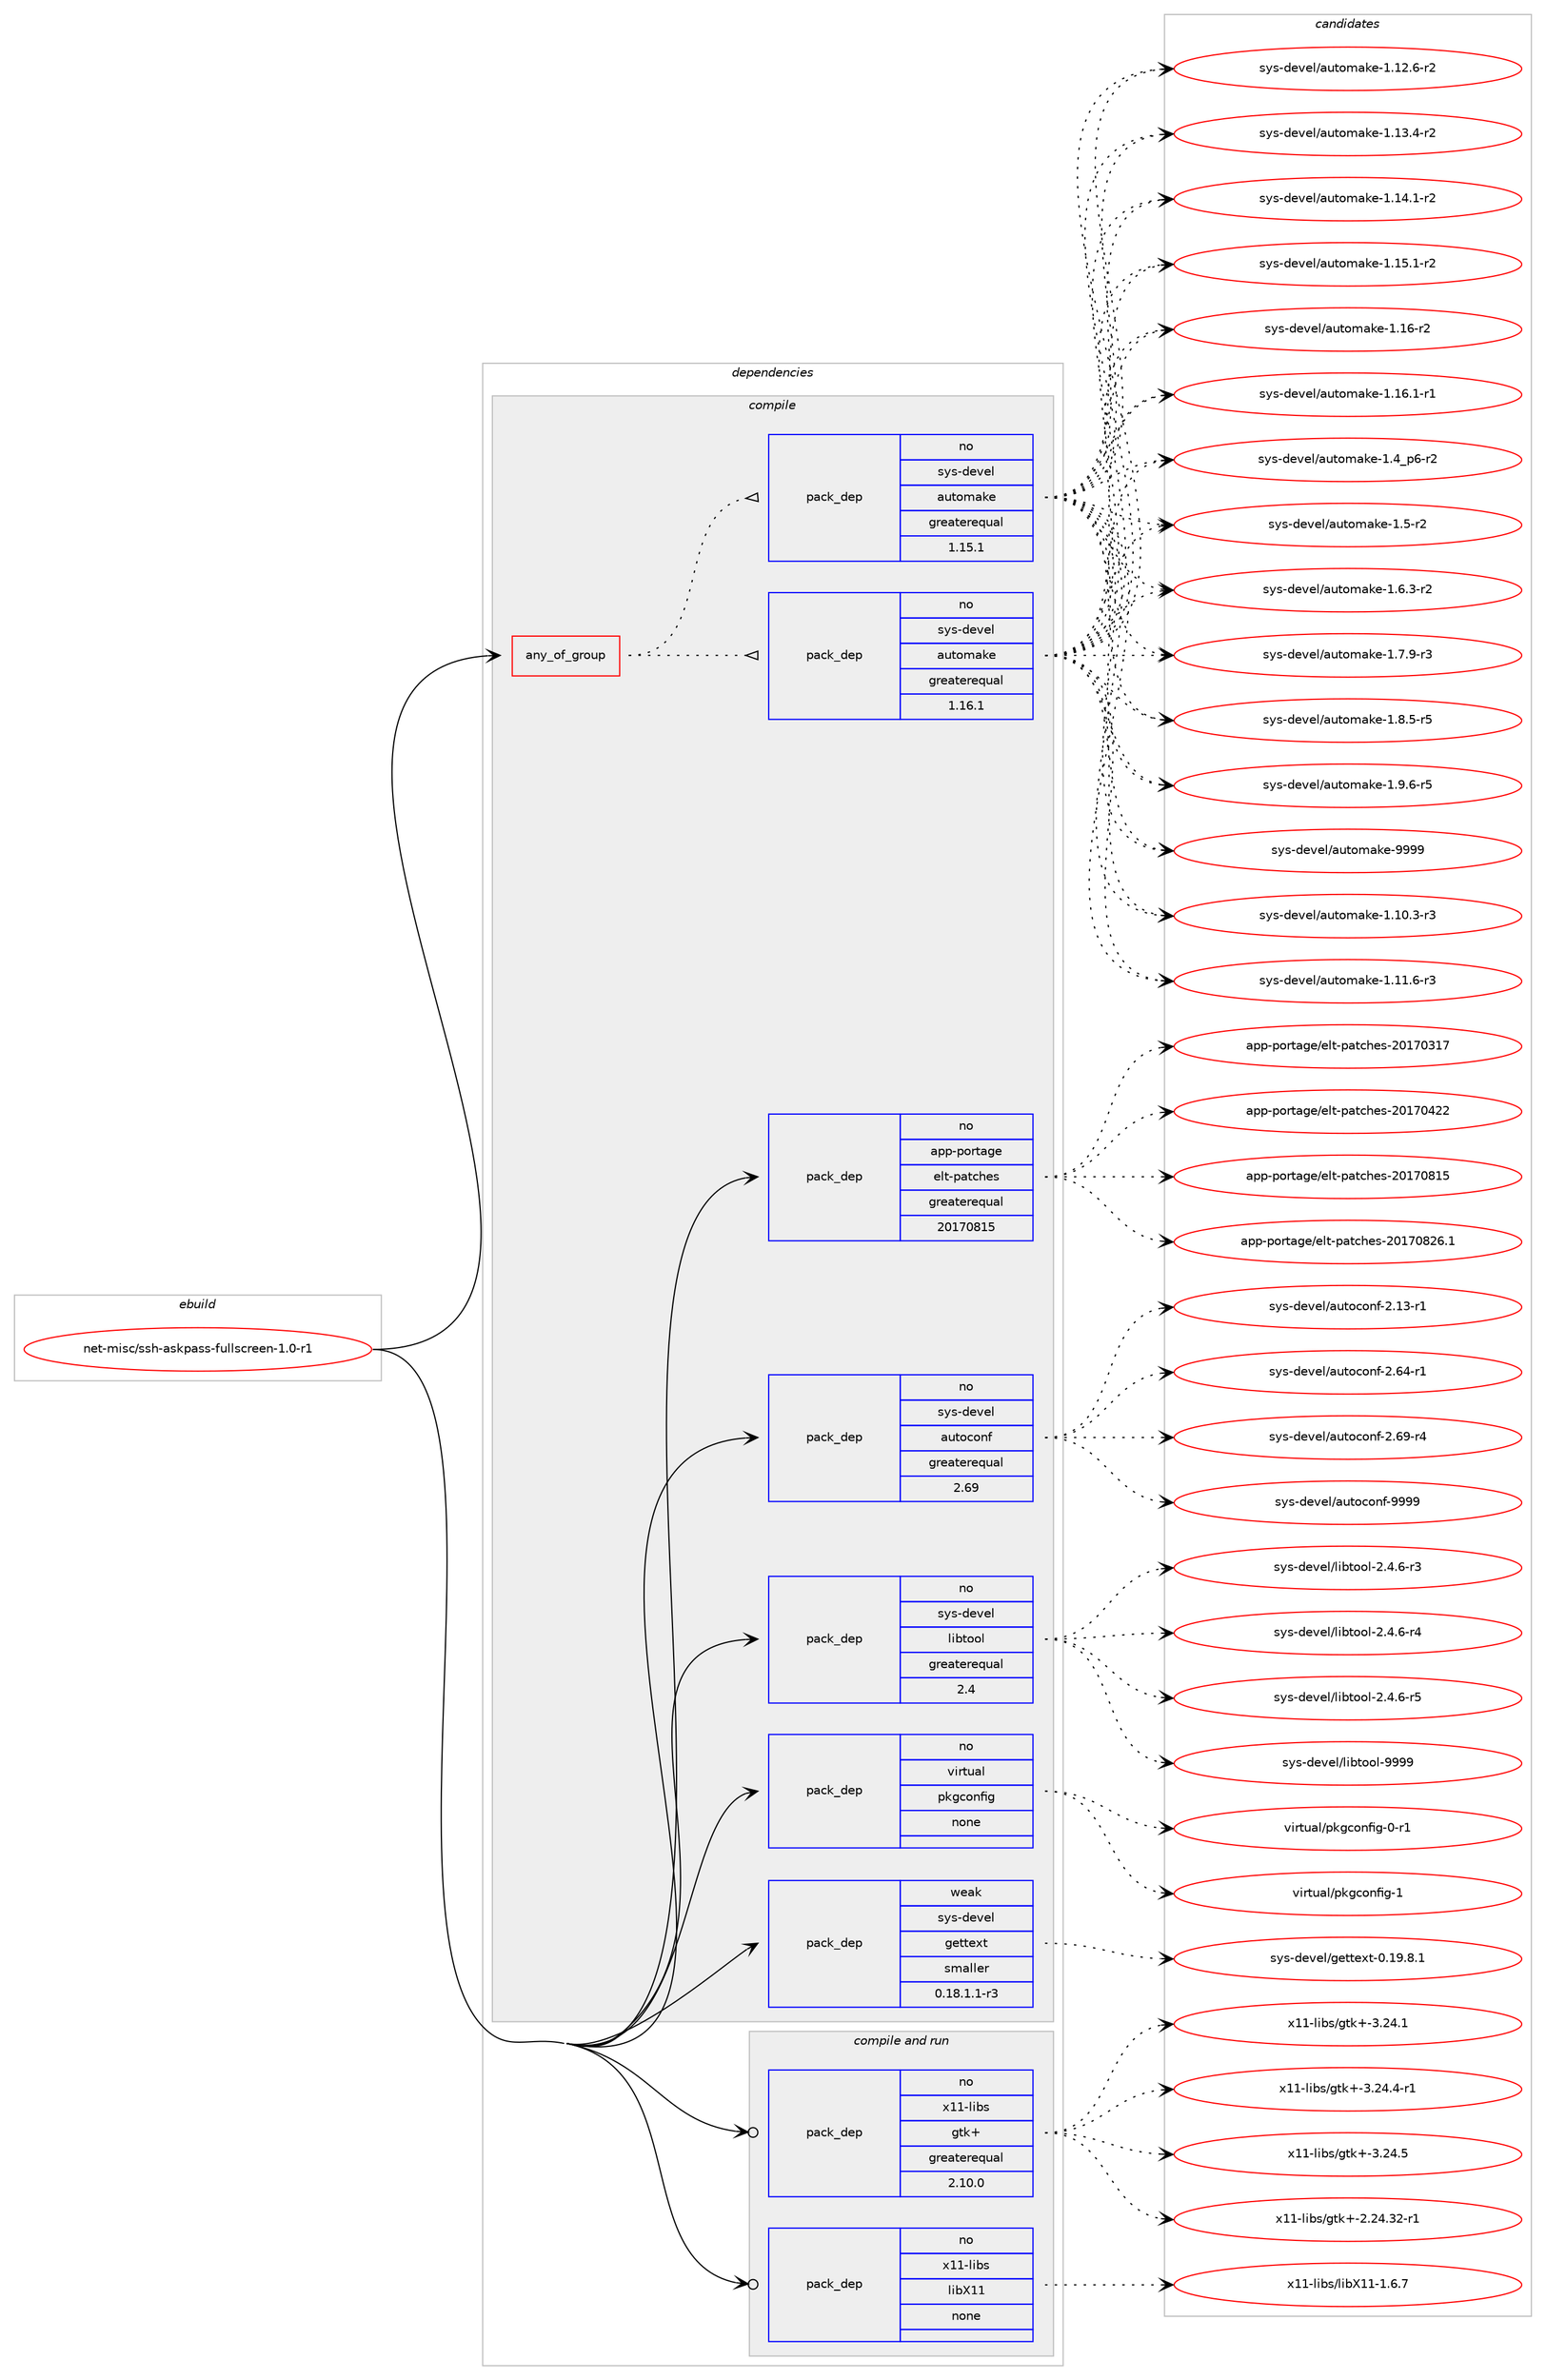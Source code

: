 digraph prolog {

# *************
# Graph options
# *************

newrank=true;
concentrate=true;
compound=true;
graph [rankdir=LR,fontname=Helvetica,fontsize=10,ranksep=1.5];#, ranksep=2.5, nodesep=0.2];
edge  [arrowhead=vee];
node  [fontname=Helvetica,fontsize=10];

# **********
# The ebuild
# **********

subgraph cluster_leftcol {
color=gray;
rank=same;
label=<<i>ebuild</i>>;
id [label="net-misc/ssh-askpass-fullscreen-1.0-r1", color=red, width=4, href="../net-misc/ssh-askpass-fullscreen-1.0-r1.svg"];
}

# ****************
# The dependencies
# ****************

subgraph cluster_midcol {
color=gray;
label=<<i>dependencies</i>>;
subgraph cluster_compile {
fillcolor="#eeeeee";
style=filled;
label=<<i>compile</i>>;
subgraph any26464 {
dependency1672660 [label=<<TABLE BORDER="0" CELLBORDER="1" CELLSPACING="0" CELLPADDING="4"><TR><TD CELLPADDING="10">any_of_group</TD></TR></TABLE>>, shape=none, color=red];subgraph pack1195983 {
dependency1672661 [label=<<TABLE BORDER="0" CELLBORDER="1" CELLSPACING="0" CELLPADDING="4" WIDTH="220"><TR><TD ROWSPAN="6" CELLPADDING="30">pack_dep</TD></TR><TR><TD WIDTH="110">no</TD></TR><TR><TD>sys-devel</TD></TR><TR><TD>automake</TD></TR><TR><TD>greaterequal</TD></TR><TR><TD>1.16.1</TD></TR></TABLE>>, shape=none, color=blue];
}
dependency1672660:e -> dependency1672661:w [weight=20,style="dotted",arrowhead="oinv"];
subgraph pack1195984 {
dependency1672662 [label=<<TABLE BORDER="0" CELLBORDER="1" CELLSPACING="0" CELLPADDING="4" WIDTH="220"><TR><TD ROWSPAN="6" CELLPADDING="30">pack_dep</TD></TR><TR><TD WIDTH="110">no</TD></TR><TR><TD>sys-devel</TD></TR><TR><TD>automake</TD></TR><TR><TD>greaterequal</TD></TR><TR><TD>1.15.1</TD></TR></TABLE>>, shape=none, color=blue];
}
dependency1672660:e -> dependency1672662:w [weight=20,style="dotted",arrowhead="oinv"];
}
id:e -> dependency1672660:w [weight=20,style="solid",arrowhead="vee"];
subgraph pack1195985 {
dependency1672663 [label=<<TABLE BORDER="0" CELLBORDER="1" CELLSPACING="0" CELLPADDING="4" WIDTH="220"><TR><TD ROWSPAN="6" CELLPADDING="30">pack_dep</TD></TR><TR><TD WIDTH="110">no</TD></TR><TR><TD>app-portage</TD></TR><TR><TD>elt-patches</TD></TR><TR><TD>greaterequal</TD></TR><TR><TD>20170815</TD></TR></TABLE>>, shape=none, color=blue];
}
id:e -> dependency1672663:w [weight=20,style="solid",arrowhead="vee"];
subgraph pack1195986 {
dependency1672664 [label=<<TABLE BORDER="0" CELLBORDER="1" CELLSPACING="0" CELLPADDING="4" WIDTH="220"><TR><TD ROWSPAN="6" CELLPADDING="30">pack_dep</TD></TR><TR><TD WIDTH="110">no</TD></TR><TR><TD>sys-devel</TD></TR><TR><TD>autoconf</TD></TR><TR><TD>greaterequal</TD></TR><TR><TD>2.69</TD></TR></TABLE>>, shape=none, color=blue];
}
id:e -> dependency1672664:w [weight=20,style="solid",arrowhead="vee"];
subgraph pack1195987 {
dependency1672665 [label=<<TABLE BORDER="0" CELLBORDER="1" CELLSPACING="0" CELLPADDING="4" WIDTH="220"><TR><TD ROWSPAN="6" CELLPADDING="30">pack_dep</TD></TR><TR><TD WIDTH="110">no</TD></TR><TR><TD>sys-devel</TD></TR><TR><TD>libtool</TD></TR><TR><TD>greaterequal</TD></TR><TR><TD>2.4</TD></TR></TABLE>>, shape=none, color=blue];
}
id:e -> dependency1672665:w [weight=20,style="solid",arrowhead="vee"];
subgraph pack1195988 {
dependency1672666 [label=<<TABLE BORDER="0" CELLBORDER="1" CELLSPACING="0" CELLPADDING="4" WIDTH="220"><TR><TD ROWSPAN="6" CELLPADDING="30">pack_dep</TD></TR><TR><TD WIDTH="110">no</TD></TR><TR><TD>virtual</TD></TR><TR><TD>pkgconfig</TD></TR><TR><TD>none</TD></TR><TR><TD></TD></TR></TABLE>>, shape=none, color=blue];
}
id:e -> dependency1672666:w [weight=20,style="solid",arrowhead="vee"];
subgraph pack1195989 {
dependency1672667 [label=<<TABLE BORDER="0" CELLBORDER="1" CELLSPACING="0" CELLPADDING="4" WIDTH="220"><TR><TD ROWSPAN="6" CELLPADDING="30">pack_dep</TD></TR><TR><TD WIDTH="110">weak</TD></TR><TR><TD>sys-devel</TD></TR><TR><TD>gettext</TD></TR><TR><TD>smaller</TD></TR><TR><TD>0.18.1.1-r3</TD></TR></TABLE>>, shape=none, color=blue];
}
id:e -> dependency1672667:w [weight=20,style="solid",arrowhead="vee"];
}
subgraph cluster_compileandrun {
fillcolor="#eeeeee";
style=filled;
label=<<i>compile and run</i>>;
subgraph pack1195990 {
dependency1672668 [label=<<TABLE BORDER="0" CELLBORDER="1" CELLSPACING="0" CELLPADDING="4" WIDTH="220"><TR><TD ROWSPAN="6" CELLPADDING="30">pack_dep</TD></TR><TR><TD WIDTH="110">no</TD></TR><TR><TD>x11-libs</TD></TR><TR><TD>gtk+</TD></TR><TR><TD>greaterequal</TD></TR><TR><TD>2.10.0</TD></TR></TABLE>>, shape=none, color=blue];
}
id:e -> dependency1672668:w [weight=20,style="solid",arrowhead="odotvee"];
subgraph pack1195991 {
dependency1672669 [label=<<TABLE BORDER="0" CELLBORDER="1" CELLSPACING="0" CELLPADDING="4" WIDTH="220"><TR><TD ROWSPAN="6" CELLPADDING="30">pack_dep</TD></TR><TR><TD WIDTH="110">no</TD></TR><TR><TD>x11-libs</TD></TR><TR><TD>libX11</TD></TR><TR><TD>none</TD></TR><TR><TD></TD></TR></TABLE>>, shape=none, color=blue];
}
id:e -> dependency1672669:w [weight=20,style="solid",arrowhead="odotvee"];
}
subgraph cluster_run {
fillcolor="#eeeeee";
style=filled;
label=<<i>run</i>>;
}
}

# **************
# The candidates
# **************

subgraph cluster_choices {
rank=same;
color=gray;
label=<<i>candidates</i>>;

subgraph choice1195983 {
color=black;
nodesep=1;
choice11512111545100101118101108479711711611110997107101454946494846514511451 [label="sys-devel/automake-1.10.3-r3", color=red, width=4,href="../sys-devel/automake-1.10.3-r3.svg"];
choice11512111545100101118101108479711711611110997107101454946494946544511451 [label="sys-devel/automake-1.11.6-r3", color=red, width=4,href="../sys-devel/automake-1.11.6-r3.svg"];
choice11512111545100101118101108479711711611110997107101454946495046544511450 [label="sys-devel/automake-1.12.6-r2", color=red, width=4,href="../sys-devel/automake-1.12.6-r2.svg"];
choice11512111545100101118101108479711711611110997107101454946495146524511450 [label="sys-devel/automake-1.13.4-r2", color=red, width=4,href="../sys-devel/automake-1.13.4-r2.svg"];
choice11512111545100101118101108479711711611110997107101454946495246494511450 [label="sys-devel/automake-1.14.1-r2", color=red, width=4,href="../sys-devel/automake-1.14.1-r2.svg"];
choice11512111545100101118101108479711711611110997107101454946495346494511450 [label="sys-devel/automake-1.15.1-r2", color=red, width=4,href="../sys-devel/automake-1.15.1-r2.svg"];
choice1151211154510010111810110847971171161111099710710145494649544511450 [label="sys-devel/automake-1.16-r2", color=red, width=4,href="../sys-devel/automake-1.16-r2.svg"];
choice11512111545100101118101108479711711611110997107101454946495446494511449 [label="sys-devel/automake-1.16.1-r1", color=red, width=4,href="../sys-devel/automake-1.16.1-r1.svg"];
choice115121115451001011181011084797117116111109971071014549465295112544511450 [label="sys-devel/automake-1.4_p6-r2", color=red, width=4,href="../sys-devel/automake-1.4_p6-r2.svg"];
choice11512111545100101118101108479711711611110997107101454946534511450 [label="sys-devel/automake-1.5-r2", color=red, width=4,href="../sys-devel/automake-1.5-r2.svg"];
choice115121115451001011181011084797117116111109971071014549465446514511450 [label="sys-devel/automake-1.6.3-r2", color=red, width=4,href="../sys-devel/automake-1.6.3-r2.svg"];
choice115121115451001011181011084797117116111109971071014549465546574511451 [label="sys-devel/automake-1.7.9-r3", color=red, width=4,href="../sys-devel/automake-1.7.9-r3.svg"];
choice115121115451001011181011084797117116111109971071014549465646534511453 [label="sys-devel/automake-1.8.5-r5", color=red, width=4,href="../sys-devel/automake-1.8.5-r5.svg"];
choice115121115451001011181011084797117116111109971071014549465746544511453 [label="sys-devel/automake-1.9.6-r5", color=red, width=4,href="../sys-devel/automake-1.9.6-r5.svg"];
choice115121115451001011181011084797117116111109971071014557575757 [label="sys-devel/automake-9999", color=red, width=4,href="../sys-devel/automake-9999.svg"];
dependency1672661:e -> choice11512111545100101118101108479711711611110997107101454946494846514511451:w [style=dotted,weight="100"];
dependency1672661:e -> choice11512111545100101118101108479711711611110997107101454946494946544511451:w [style=dotted,weight="100"];
dependency1672661:e -> choice11512111545100101118101108479711711611110997107101454946495046544511450:w [style=dotted,weight="100"];
dependency1672661:e -> choice11512111545100101118101108479711711611110997107101454946495146524511450:w [style=dotted,weight="100"];
dependency1672661:e -> choice11512111545100101118101108479711711611110997107101454946495246494511450:w [style=dotted,weight="100"];
dependency1672661:e -> choice11512111545100101118101108479711711611110997107101454946495346494511450:w [style=dotted,weight="100"];
dependency1672661:e -> choice1151211154510010111810110847971171161111099710710145494649544511450:w [style=dotted,weight="100"];
dependency1672661:e -> choice11512111545100101118101108479711711611110997107101454946495446494511449:w [style=dotted,weight="100"];
dependency1672661:e -> choice115121115451001011181011084797117116111109971071014549465295112544511450:w [style=dotted,weight="100"];
dependency1672661:e -> choice11512111545100101118101108479711711611110997107101454946534511450:w [style=dotted,weight="100"];
dependency1672661:e -> choice115121115451001011181011084797117116111109971071014549465446514511450:w [style=dotted,weight="100"];
dependency1672661:e -> choice115121115451001011181011084797117116111109971071014549465546574511451:w [style=dotted,weight="100"];
dependency1672661:e -> choice115121115451001011181011084797117116111109971071014549465646534511453:w [style=dotted,weight="100"];
dependency1672661:e -> choice115121115451001011181011084797117116111109971071014549465746544511453:w [style=dotted,weight="100"];
dependency1672661:e -> choice115121115451001011181011084797117116111109971071014557575757:w [style=dotted,weight="100"];
}
subgraph choice1195984 {
color=black;
nodesep=1;
choice11512111545100101118101108479711711611110997107101454946494846514511451 [label="sys-devel/automake-1.10.3-r3", color=red, width=4,href="../sys-devel/automake-1.10.3-r3.svg"];
choice11512111545100101118101108479711711611110997107101454946494946544511451 [label="sys-devel/automake-1.11.6-r3", color=red, width=4,href="../sys-devel/automake-1.11.6-r3.svg"];
choice11512111545100101118101108479711711611110997107101454946495046544511450 [label="sys-devel/automake-1.12.6-r2", color=red, width=4,href="../sys-devel/automake-1.12.6-r2.svg"];
choice11512111545100101118101108479711711611110997107101454946495146524511450 [label="sys-devel/automake-1.13.4-r2", color=red, width=4,href="../sys-devel/automake-1.13.4-r2.svg"];
choice11512111545100101118101108479711711611110997107101454946495246494511450 [label="sys-devel/automake-1.14.1-r2", color=red, width=4,href="../sys-devel/automake-1.14.1-r2.svg"];
choice11512111545100101118101108479711711611110997107101454946495346494511450 [label="sys-devel/automake-1.15.1-r2", color=red, width=4,href="../sys-devel/automake-1.15.1-r2.svg"];
choice1151211154510010111810110847971171161111099710710145494649544511450 [label="sys-devel/automake-1.16-r2", color=red, width=4,href="../sys-devel/automake-1.16-r2.svg"];
choice11512111545100101118101108479711711611110997107101454946495446494511449 [label="sys-devel/automake-1.16.1-r1", color=red, width=4,href="../sys-devel/automake-1.16.1-r1.svg"];
choice115121115451001011181011084797117116111109971071014549465295112544511450 [label="sys-devel/automake-1.4_p6-r2", color=red, width=4,href="../sys-devel/automake-1.4_p6-r2.svg"];
choice11512111545100101118101108479711711611110997107101454946534511450 [label="sys-devel/automake-1.5-r2", color=red, width=4,href="../sys-devel/automake-1.5-r2.svg"];
choice115121115451001011181011084797117116111109971071014549465446514511450 [label="sys-devel/automake-1.6.3-r2", color=red, width=4,href="../sys-devel/automake-1.6.3-r2.svg"];
choice115121115451001011181011084797117116111109971071014549465546574511451 [label="sys-devel/automake-1.7.9-r3", color=red, width=4,href="../sys-devel/automake-1.7.9-r3.svg"];
choice115121115451001011181011084797117116111109971071014549465646534511453 [label="sys-devel/automake-1.8.5-r5", color=red, width=4,href="../sys-devel/automake-1.8.5-r5.svg"];
choice115121115451001011181011084797117116111109971071014549465746544511453 [label="sys-devel/automake-1.9.6-r5", color=red, width=4,href="../sys-devel/automake-1.9.6-r5.svg"];
choice115121115451001011181011084797117116111109971071014557575757 [label="sys-devel/automake-9999", color=red, width=4,href="../sys-devel/automake-9999.svg"];
dependency1672662:e -> choice11512111545100101118101108479711711611110997107101454946494846514511451:w [style=dotted,weight="100"];
dependency1672662:e -> choice11512111545100101118101108479711711611110997107101454946494946544511451:w [style=dotted,weight="100"];
dependency1672662:e -> choice11512111545100101118101108479711711611110997107101454946495046544511450:w [style=dotted,weight="100"];
dependency1672662:e -> choice11512111545100101118101108479711711611110997107101454946495146524511450:w [style=dotted,weight="100"];
dependency1672662:e -> choice11512111545100101118101108479711711611110997107101454946495246494511450:w [style=dotted,weight="100"];
dependency1672662:e -> choice11512111545100101118101108479711711611110997107101454946495346494511450:w [style=dotted,weight="100"];
dependency1672662:e -> choice1151211154510010111810110847971171161111099710710145494649544511450:w [style=dotted,weight="100"];
dependency1672662:e -> choice11512111545100101118101108479711711611110997107101454946495446494511449:w [style=dotted,weight="100"];
dependency1672662:e -> choice115121115451001011181011084797117116111109971071014549465295112544511450:w [style=dotted,weight="100"];
dependency1672662:e -> choice11512111545100101118101108479711711611110997107101454946534511450:w [style=dotted,weight="100"];
dependency1672662:e -> choice115121115451001011181011084797117116111109971071014549465446514511450:w [style=dotted,weight="100"];
dependency1672662:e -> choice115121115451001011181011084797117116111109971071014549465546574511451:w [style=dotted,weight="100"];
dependency1672662:e -> choice115121115451001011181011084797117116111109971071014549465646534511453:w [style=dotted,weight="100"];
dependency1672662:e -> choice115121115451001011181011084797117116111109971071014549465746544511453:w [style=dotted,weight="100"];
dependency1672662:e -> choice115121115451001011181011084797117116111109971071014557575757:w [style=dotted,weight="100"];
}
subgraph choice1195985 {
color=black;
nodesep=1;
choice97112112451121111141169710310147101108116451129711699104101115455048495548514955 [label="app-portage/elt-patches-20170317", color=red, width=4,href="../app-portage/elt-patches-20170317.svg"];
choice97112112451121111141169710310147101108116451129711699104101115455048495548525050 [label="app-portage/elt-patches-20170422", color=red, width=4,href="../app-portage/elt-patches-20170422.svg"];
choice97112112451121111141169710310147101108116451129711699104101115455048495548564953 [label="app-portage/elt-patches-20170815", color=red, width=4,href="../app-portage/elt-patches-20170815.svg"];
choice971121124511211111411697103101471011081164511297116991041011154550484955485650544649 [label="app-portage/elt-patches-20170826.1", color=red, width=4,href="../app-portage/elt-patches-20170826.1.svg"];
dependency1672663:e -> choice97112112451121111141169710310147101108116451129711699104101115455048495548514955:w [style=dotted,weight="100"];
dependency1672663:e -> choice97112112451121111141169710310147101108116451129711699104101115455048495548525050:w [style=dotted,weight="100"];
dependency1672663:e -> choice97112112451121111141169710310147101108116451129711699104101115455048495548564953:w [style=dotted,weight="100"];
dependency1672663:e -> choice971121124511211111411697103101471011081164511297116991041011154550484955485650544649:w [style=dotted,weight="100"];
}
subgraph choice1195986 {
color=black;
nodesep=1;
choice1151211154510010111810110847971171161119911111010245504649514511449 [label="sys-devel/autoconf-2.13-r1", color=red, width=4,href="../sys-devel/autoconf-2.13-r1.svg"];
choice1151211154510010111810110847971171161119911111010245504654524511449 [label="sys-devel/autoconf-2.64-r1", color=red, width=4,href="../sys-devel/autoconf-2.64-r1.svg"];
choice1151211154510010111810110847971171161119911111010245504654574511452 [label="sys-devel/autoconf-2.69-r4", color=red, width=4,href="../sys-devel/autoconf-2.69-r4.svg"];
choice115121115451001011181011084797117116111991111101024557575757 [label="sys-devel/autoconf-9999", color=red, width=4,href="../sys-devel/autoconf-9999.svg"];
dependency1672664:e -> choice1151211154510010111810110847971171161119911111010245504649514511449:w [style=dotted,weight="100"];
dependency1672664:e -> choice1151211154510010111810110847971171161119911111010245504654524511449:w [style=dotted,weight="100"];
dependency1672664:e -> choice1151211154510010111810110847971171161119911111010245504654574511452:w [style=dotted,weight="100"];
dependency1672664:e -> choice115121115451001011181011084797117116111991111101024557575757:w [style=dotted,weight="100"];
}
subgraph choice1195987 {
color=black;
nodesep=1;
choice1151211154510010111810110847108105981161111111084550465246544511451 [label="sys-devel/libtool-2.4.6-r3", color=red, width=4,href="../sys-devel/libtool-2.4.6-r3.svg"];
choice1151211154510010111810110847108105981161111111084550465246544511452 [label="sys-devel/libtool-2.4.6-r4", color=red, width=4,href="../sys-devel/libtool-2.4.6-r4.svg"];
choice1151211154510010111810110847108105981161111111084550465246544511453 [label="sys-devel/libtool-2.4.6-r5", color=red, width=4,href="../sys-devel/libtool-2.4.6-r5.svg"];
choice1151211154510010111810110847108105981161111111084557575757 [label="sys-devel/libtool-9999", color=red, width=4,href="../sys-devel/libtool-9999.svg"];
dependency1672665:e -> choice1151211154510010111810110847108105981161111111084550465246544511451:w [style=dotted,weight="100"];
dependency1672665:e -> choice1151211154510010111810110847108105981161111111084550465246544511452:w [style=dotted,weight="100"];
dependency1672665:e -> choice1151211154510010111810110847108105981161111111084550465246544511453:w [style=dotted,weight="100"];
dependency1672665:e -> choice1151211154510010111810110847108105981161111111084557575757:w [style=dotted,weight="100"];
}
subgraph choice1195988 {
color=black;
nodesep=1;
choice11810511411611797108471121071039911111010210510345484511449 [label="virtual/pkgconfig-0-r1", color=red, width=4,href="../virtual/pkgconfig-0-r1.svg"];
choice1181051141161179710847112107103991111101021051034549 [label="virtual/pkgconfig-1", color=red, width=4,href="../virtual/pkgconfig-1.svg"];
dependency1672666:e -> choice11810511411611797108471121071039911111010210510345484511449:w [style=dotted,weight="100"];
dependency1672666:e -> choice1181051141161179710847112107103991111101021051034549:w [style=dotted,weight="100"];
}
subgraph choice1195989 {
color=black;
nodesep=1;
choice1151211154510010111810110847103101116116101120116454846495746564649 [label="sys-devel/gettext-0.19.8.1", color=red, width=4,href="../sys-devel/gettext-0.19.8.1.svg"];
dependency1672667:e -> choice1151211154510010111810110847103101116116101120116454846495746564649:w [style=dotted,weight="100"];
}
subgraph choice1195990 {
color=black;
nodesep=1;
choice12049494510810598115471031161074345504650524651504511449 [label="x11-libs/gtk+-2.24.32-r1", color=red, width=4,href="../x11-libs/gtk+-2.24.32-r1.svg"];
choice12049494510810598115471031161074345514650524649 [label="x11-libs/gtk+-3.24.1", color=red, width=4,href="../x11-libs/gtk+-3.24.1.svg"];
choice120494945108105981154710311610743455146505246524511449 [label="x11-libs/gtk+-3.24.4-r1", color=red, width=4,href="../x11-libs/gtk+-3.24.4-r1.svg"];
choice12049494510810598115471031161074345514650524653 [label="x11-libs/gtk+-3.24.5", color=red, width=4,href="../x11-libs/gtk+-3.24.5.svg"];
dependency1672668:e -> choice12049494510810598115471031161074345504650524651504511449:w [style=dotted,weight="100"];
dependency1672668:e -> choice12049494510810598115471031161074345514650524649:w [style=dotted,weight="100"];
dependency1672668:e -> choice120494945108105981154710311610743455146505246524511449:w [style=dotted,weight="100"];
dependency1672668:e -> choice12049494510810598115471031161074345514650524653:w [style=dotted,weight="100"];
}
subgraph choice1195991 {
color=black;
nodesep=1;
choice120494945108105981154710810598884949454946544655 [label="x11-libs/libX11-1.6.7", color=red, width=4,href="../x11-libs/libX11-1.6.7.svg"];
dependency1672669:e -> choice120494945108105981154710810598884949454946544655:w [style=dotted,weight="100"];
}
}

}
